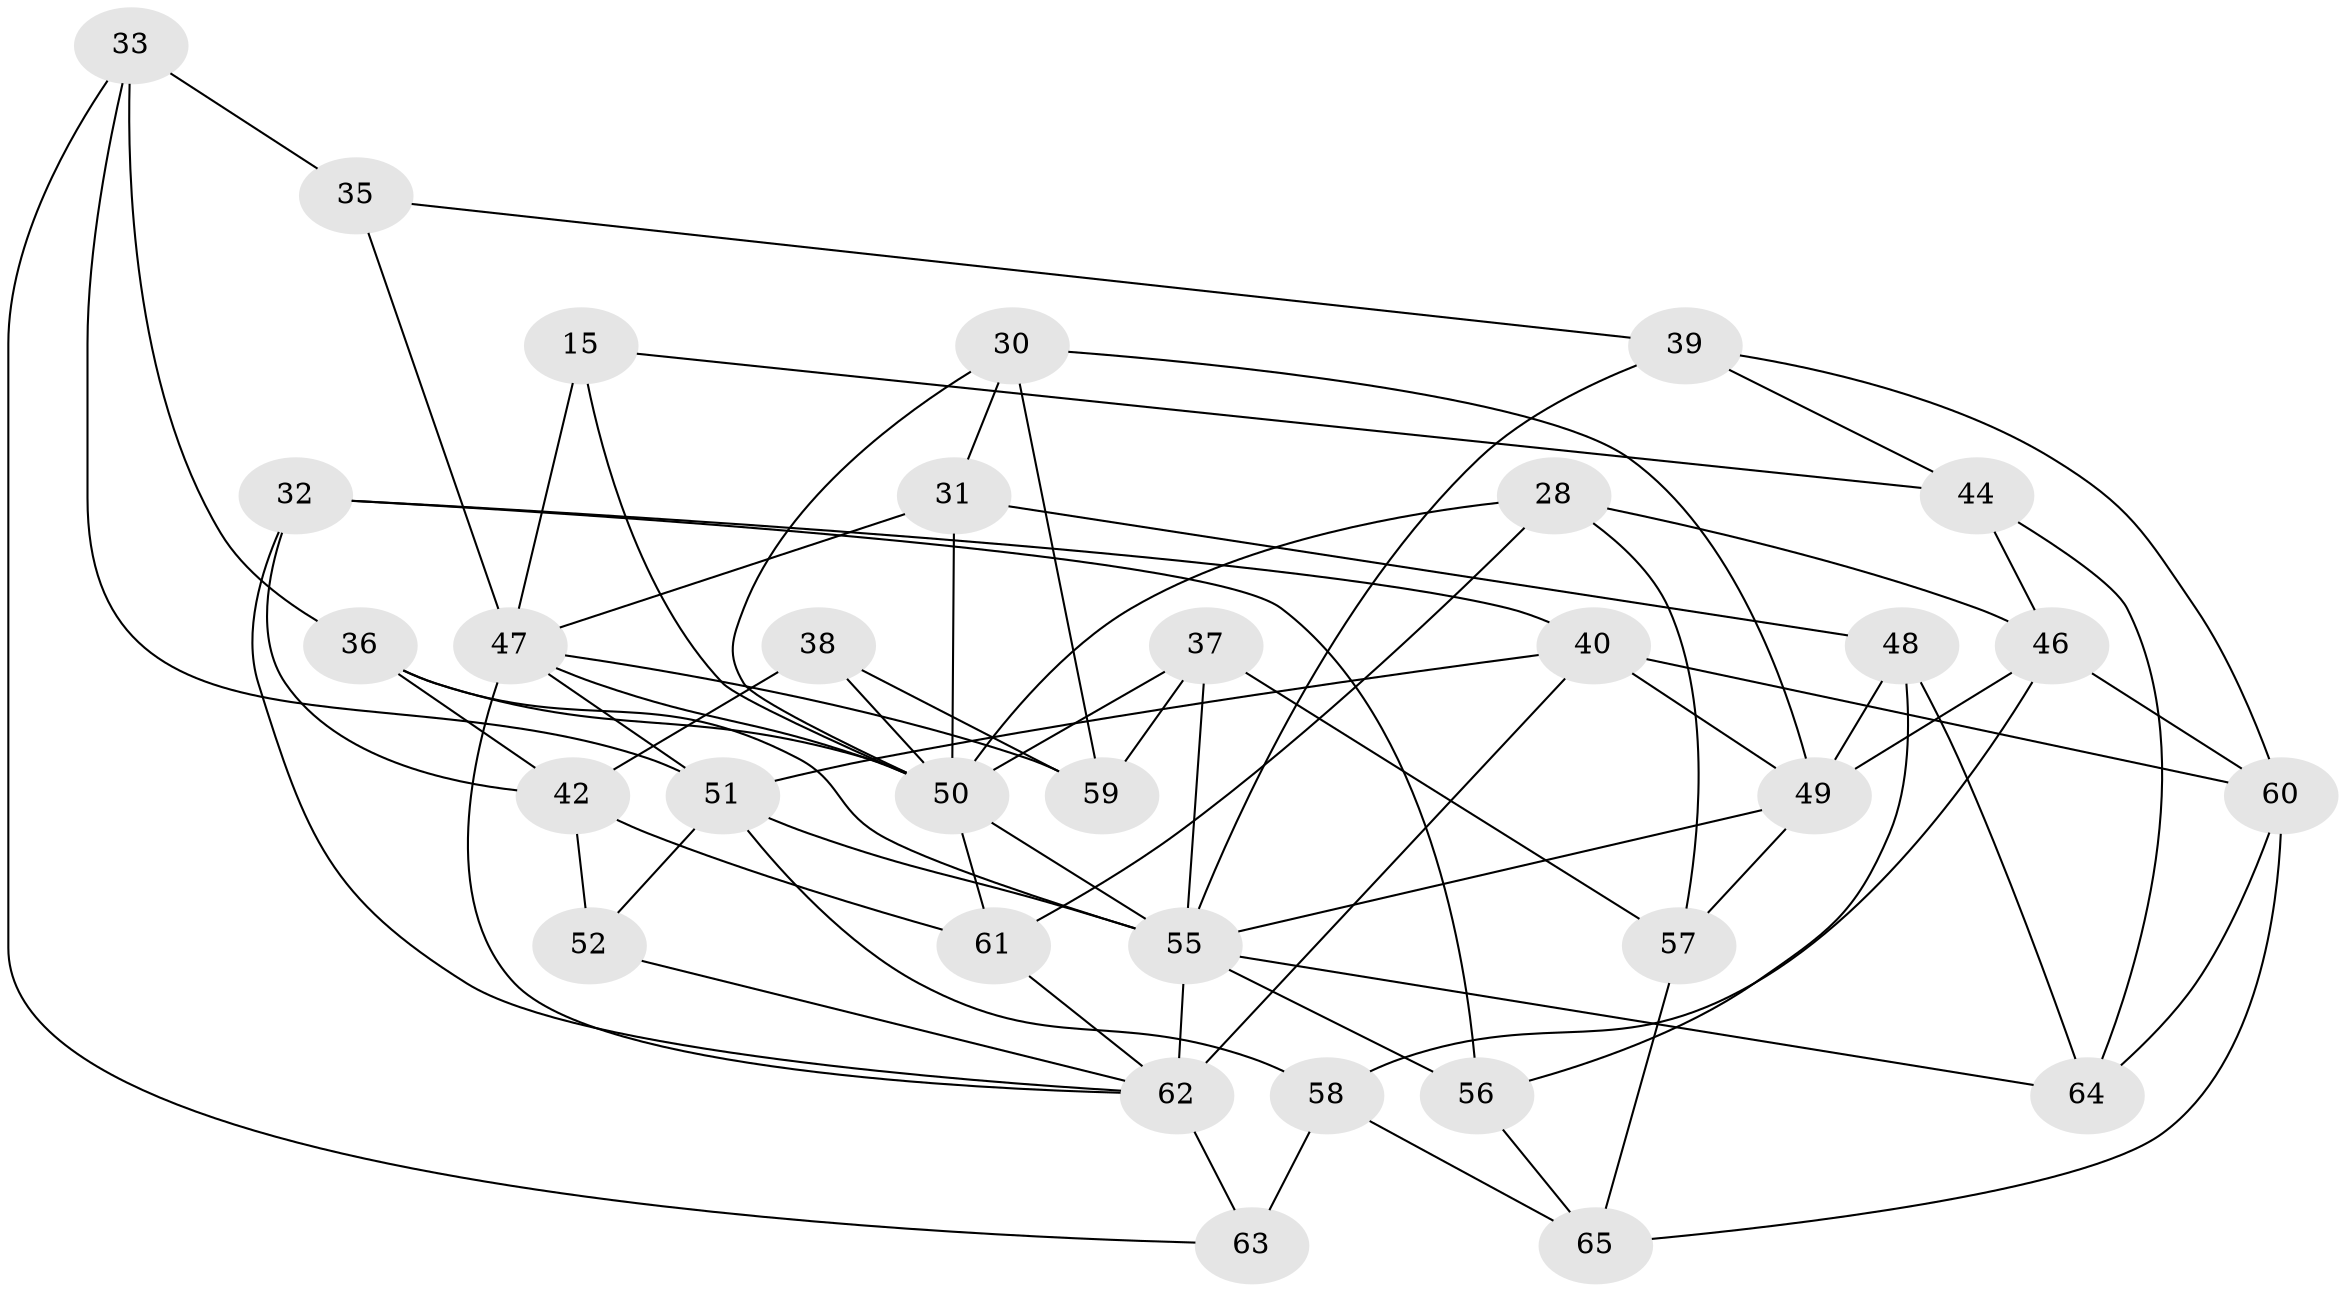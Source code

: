 // original degree distribution, {4: 1.0}
// Generated by graph-tools (version 1.1) at 2025/59/03/09/25 04:59:34]
// undirected, 32 vertices, 74 edges
graph export_dot {
graph [start="1"]
  node [color=gray90,style=filled];
  15;
  28;
  30;
  31;
  32;
  33 [super="+16"];
  35;
  36;
  37;
  38;
  39;
  40 [super="+24"];
  42 [super="+17"];
  44;
  46 [super="+45"];
  47 [super="+27"];
  48 [super="+43"];
  49 [super="+3+29"];
  50 [super="+13+19+21"];
  51 [super="+10+23"];
  52;
  55 [super="+41+53"];
  56 [super="+54"];
  57;
  58 [super="+18"];
  59 [super="+5"];
  60 [super="+2"];
  61;
  62 [super="+34"];
  63;
  64 [super="+11"];
  65;
  15 -- 47 [weight=2];
  15 -- 44;
  15 -- 50;
  28 -- 57;
  28 -- 61;
  28 -- 46;
  28 -- 50;
  30 -- 31;
  30 -- 59;
  30 -- 49;
  30 -- 50;
  31 -- 48;
  31 -- 47;
  31 -- 50;
  32 -- 62;
  32 -- 40;
  32 -- 42;
  32 -- 56;
  33 -- 35 [weight=2];
  33 -- 36;
  33 -- 63;
  33 -- 51 [weight=2];
  35 -- 39;
  35 -- 47;
  36 -- 42;
  36 -- 50;
  36 -- 55;
  37 -- 59;
  37 -- 57;
  37 -- 55;
  37 -- 50;
  38 -- 50;
  38 -- 59 [weight=2];
  38 -- 42;
  39 -- 44;
  39 -- 60;
  39 -- 55;
  40 -- 49;
  40 -- 60 [weight=2];
  40 -- 51 [weight=2];
  40 -- 62 [weight=2];
  42 -- 61;
  42 -- 52 [weight=2];
  44 -- 46;
  44 -- 64;
  46 -- 58 [weight=2];
  46 -- 60;
  46 -- 49;
  47 -- 59 [weight=2];
  47 -- 62 [weight=2];
  47 -- 51;
  47 -- 50;
  48 -- 49 [weight=2];
  48 -- 64 [weight=2];
  48 -- 56;
  49 -- 57;
  49 -- 55 [weight=2];
  50 -- 61;
  50 -- 55;
  51 -- 52;
  51 -- 55 [weight=3];
  51 -- 58;
  52 -- 62;
  55 -- 56 [weight=3];
  55 -- 64 [weight=2];
  55 -- 62 [weight=4];
  56 -- 65;
  57 -- 65;
  58 -- 63 [weight=2];
  58 -- 65;
  60 -- 64;
  60 -- 65;
  61 -- 62;
  62 -- 63;
}
